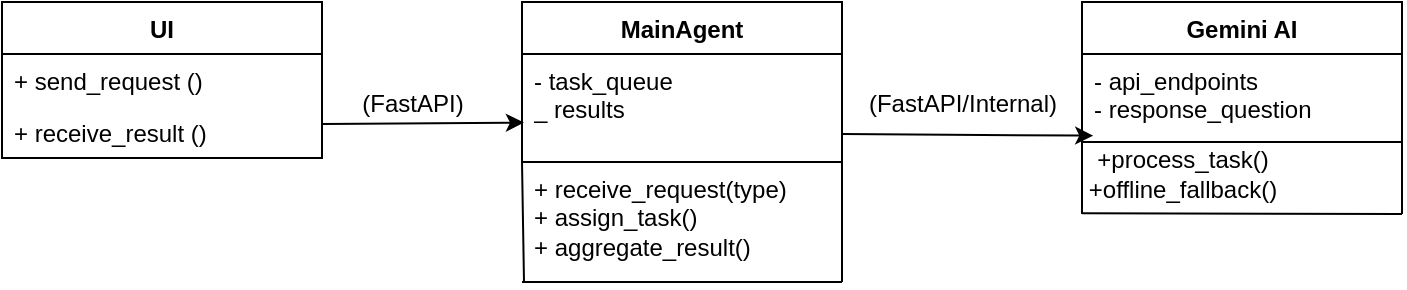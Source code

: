 <mxfile version="28.1.2">
  <diagram name="Page-1" id="PDxT80SH03sA9HUvDvpQ">
    <mxGraphModel dx="1111" dy="571" grid="1" gridSize="10" guides="1" tooltips="1" connect="1" arrows="1" fold="1" page="1" pageScale="1" pageWidth="850" pageHeight="1100" math="0" shadow="0">
      <root>
        <mxCell id="0" />
        <mxCell id="1" parent="0" />
        <mxCell id="yigLknSaySQKoZKF8kKO-1" value="MainAgent" style="swimlane;fontStyle=1;align=center;verticalAlign=top;childLayout=stackLayout;horizontal=1;startSize=26;horizontalStack=0;resizeParent=1;resizeParentMax=0;resizeLast=0;collapsible=1;marginBottom=0;whiteSpace=wrap;html=1;" vertex="1" parent="1">
          <mxGeometry x="300" y="174" width="160" height="80" as="geometry" />
        </mxCell>
        <mxCell id="yigLknSaySQKoZKF8kKO-2" value="- task_queue&amp;nbsp;&lt;div&gt;_ results&lt;/div&gt;" style="text;strokeColor=none;fillColor=none;align=left;verticalAlign=top;spacingLeft=4;spacingRight=4;overflow=hidden;rotatable=0;points=[[0,0.5],[1,0.5]];portConstraint=eastwest;whiteSpace=wrap;html=1;" vertex="1" parent="yigLknSaySQKoZKF8kKO-1">
          <mxGeometry y="26" width="160" height="54" as="geometry" />
        </mxCell>
        <mxCell id="yigLknSaySQKoZKF8kKO-4" value="+ receive_request(type)&lt;div&gt;+ assign_task()&lt;/div&gt;&lt;div&gt;+ aggregate_result()&lt;/div&gt;" style="text;strokeColor=none;fillColor=none;align=left;verticalAlign=top;spacingLeft=4;spacingRight=4;overflow=hidden;rotatable=0;points=[[0,0.5],[1,0.5]];portConstraint=eastwest;whiteSpace=wrap;html=1;" vertex="1" parent="1">
          <mxGeometry x="300" y="254" width="160" height="60" as="geometry" />
        </mxCell>
        <mxCell id="yigLknSaySQKoZKF8kKO-5" value="" style="endArrow=none;html=1;rounded=0;" edge="1" parent="1">
          <mxGeometry width="50" height="50" relative="1" as="geometry">
            <mxPoint x="301" y="314" as="sourcePoint" />
            <mxPoint x="300" y="254" as="targetPoint" />
          </mxGeometry>
        </mxCell>
        <mxCell id="yigLknSaySQKoZKF8kKO-6" value="" style="endArrow=none;html=1;rounded=0;" edge="1" parent="1">
          <mxGeometry width="50" height="50" relative="1" as="geometry">
            <mxPoint x="300" y="314" as="sourcePoint" />
            <mxPoint x="460" y="314" as="targetPoint" />
          </mxGeometry>
        </mxCell>
        <mxCell id="yigLknSaySQKoZKF8kKO-7" value="" style="endArrow=none;html=1;rounded=0;" edge="1" parent="1">
          <mxGeometry width="50" height="50" relative="1" as="geometry">
            <mxPoint x="460" y="314" as="sourcePoint" />
            <mxPoint x="460" y="254" as="targetPoint" />
          </mxGeometry>
        </mxCell>
        <mxCell id="yigLknSaySQKoZKF8kKO-8" value="UI" style="swimlane;fontStyle=1;align=center;verticalAlign=top;childLayout=stackLayout;horizontal=1;startSize=26;horizontalStack=0;resizeParent=1;resizeParentMax=0;resizeLast=0;collapsible=1;marginBottom=0;whiteSpace=wrap;html=1;" vertex="1" parent="1">
          <mxGeometry x="40" y="174" width="160" height="78" as="geometry" />
        </mxCell>
        <mxCell id="yigLknSaySQKoZKF8kKO-9" value="+ send_request ()" style="text;strokeColor=none;fillColor=none;align=left;verticalAlign=top;spacingLeft=4;spacingRight=4;overflow=hidden;rotatable=0;points=[[0,0.5],[1,0.5]];portConstraint=eastwest;whiteSpace=wrap;html=1;" vertex="1" parent="yigLknSaySQKoZKF8kKO-8">
          <mxGeometry y="26" width="160" height="26" as="geometry" />
        </mxCell>
        <mxCell id="yigLknSaySQKoZKF8kKO-11" value="+ receive_result ()" style="text;strokeColor=none;fillColor=none;align=left;verticalAlign=top;spacingLeft=4;spacingRight=4;overflow=hidden;rotatable=0;points=[[0,0.5],[1,0.5]];portConstraint=eastwest;whiteSpace=wrap;html=1;" vertex="1" parent="yigLknSaySQKoZKF8kKO-8">
          <mxGeometry y="52" width="160" height="26" as="geometry" />
        </mxCell>
        <mxCell id="yigLknSaySQKoZKF8kKO-12" value="" style="endArrow=classic;html=1;rounded=0;entryX=0.006;entryY=0.635;entryDx=0;entryDy=0;entryPerimeter=0;exitX=1.003;exitY=0.344;exitDx=0;exitDy=0;exitPerimeter=0;" edge="1" parent="1" source="yigLknSaySQKoZKF8kKO-11" target="yigLknSaySQKoZKF8kKO-2">
          <mxGeometry width="50" height="50" relative="1" as="geometry">
            <mxPoint x="204" y="234" as="sourcePoint" />
            <mxPoint x="370" y="280" as="targetPoint" />
          </mxGeometry>
        </mxCell>
        <mxCell id="yigLknSaySQKoZKF8kKO-13" value="(FastAPI)" style="text;html=1;align=center;verticalAlign=middle;resizable=0;points=[];autosize=1;strokeColor=none;fillColor=none;" vertex="1" parent="1">
          <mxGeometry x="210" y="210" width="70" height="30" as="geometry" />
        </mxCell>
        <mxCell id="yigLknSaySQKoZKF8kKO-14" value="Gemini AI" style="swimlane;fontStyle=1;align=center;verticalAlign=top;childLayout=stackLayout;horizontal=1;startSize=26;horizontalStack=0;resizeParent=1;resizeParentMax=0;resizeLast=0;collapsible=1;marginBottom=0;whiteSpace=wrap;html=1;" vertex="1" parent="1">
          <mxGeometry x="580" y="174" width="160" height="70" as="geometry" />
        </mxCell>
        <mxCell id="yigLknSaySQKoZKF8kKO-15" value="- api_endpoints&lt;div&gt;- response_question&lt;/div&gt;" style="text;strokeColor=none;fillColor=none;align=left;verticalAlign=top;spacingLeft=4;spacingRight=4;overflow=hidden;rotatable=0;points=[[0,0.5],[1,0.5]];portConstraint=eastwest;whiteSpace=wrap;html=1;" vertex="1" parent="yigLknSaySQKoZKF8kKO-14">
          <mxGeometry y="26" width="160" height="44" as="geometry" />
        </mxCell>
        <mxCell id="yigLknSaySQKoZKF8kKO-18" value="" style="endArrow=classic;html=1;rounded=0;entryX=0.13;entryY=0.021;entryDx=0;entryDy=0;entryPerimeter=0;" edge="1" parent="1" target="yigLknSaySQKoZKF8kKO-22">
          <mxGeometry width="50" height="50" relative="1" as="geometry">
            <mxPoint x="460" y="240" as="sourcePoint" />
            <mxPoint x="580" y="326.006" as="targetPoint" />
          </mxGeometry>
        </mxCell>
        <mxCell id="yigLknSaySQKoZKF8kKO-19" value="(FastAPI/Internal)" style="text;html=1;align=center;verticalAlign=middle;resizable=0;points=[];autosize=1;strokeColor=none;fillColor=none;" vertex="1" parent="1">
          <mxGeometry x="460" y="210" width="120" height="30" as="geometry" />
        </mxCell>
        <mxCell id="yigLknSaySQKoZKF8kKO-20" value="" style="endArrow=none;html=1;rounded=0;entryX=0.006;entryY=1.061;entryDx=0;entryDy=0;entryPerimeter=0;" edge="1" parent="1">
          <mxGeometry width="50" height="50" relative="1" as="geometry">
            <mxPoint x="580" y="280" as="sourcePoint" />
            <mxPoint x="580.0" y="244.004" as="targetPoint" />
          </mxGeometry>
        </mxCell>
        <mxCell id="yigLknSaySQKoZKF8kKO-22" value="+process_task()&lt;div&gt;+offline_fallback()&lt;/div&gt;" style="text;html=1;align=center;verticalAlign=middle;resizable=0;points=[];autosize=1;strokeColor=none;fillColor=none;" vertex="1" parent="1">
          <mxGeometry x="570" y="240" width="120" height="40" as="geometry" />
        </mxCell>
        <mxCell id="yigLknSaySQKoZKF8kKO-24" value="" style="endArrow=none;html=1;rounded=0;exitX=0.084;exitY=0.99;exitDx=0;exitDy=0;exitPerimeter=0;" edge="1" parent="1" source="yigLknSaySQKoZKF8kKO-22">
          <mxGeometry width="50" height="50" relative="1" as="geometry">
            <mxPoint x="650" y="350" as="sourcePoint" />
            <mxPoint x="740" y="280" as="targetPoint" />
          </mxGeometry>
        </mxCell>
        <mxCell id="yigLknSaySQKoZKF8kKO-25" value="" style="endArrow=none;html=1;rounded=0;entryX=1;entryY=1;entryDx=0;entryDy=0;" edge="1" parent="1" target="yigLknSaySQKoZKF8kKO-14">
          <mxGeometry width="50" height="50" relative="1" as="geometry">
            <mxPoint x="740" y="280" as="sourcePoint" />
            <mxPoint x="750" y="250" as="targetPoint" />
          </mxGeometry>
        </mxCell>
      </root>
    </mxGraphModel>
  </diagram>
</mxfile>
